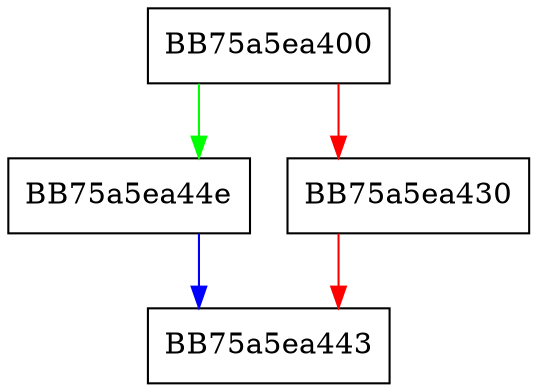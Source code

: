digraph SSE_cvttsd2si32 {
  node [shape="box"];
  graph [splines=ortho];
  BB75a5ea400 -> BB75a5ea44e [color="green"];
  BB75a5ea400 -> BB75a5ea430 [color="red"];
  BB75a5ea430 -> BB75a5ea443 [color="red"];
  BB75a5ea44e -> BB75a5ea443 [color="blue"];
}